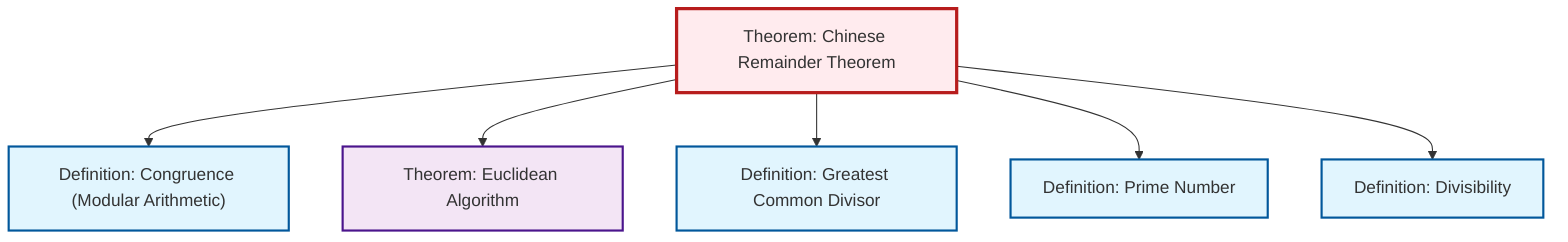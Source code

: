 graph TD
    classDef definition fill:#e1f5fe,stroke:#01579b,stroke-width:2px
    classDef theorem fill:#f3e5f5,stroke:#4a148c,stroke-width:2px
    classDef axiom fill:#fff3e0,stroke:#e65100,stroke-width:2px
    classDef example fill:#e8f5e9,stroke:#1b5e20,stroke-width:2px
    classDef current fill:#ffebee,stroke:#b71c1c,stroke-width:3px
    def-congruence["Definition: Congruence (Modular Arithmetic)"]:::definition
    def-gcd["Definition: Greatest Common Divisor"]:::definition
    def-divisibility["Definition: Divisibility"]:::definition
    def-prime["Definition: Prime Number"]:::definition
    thm-euclidean-algorithm["Theorem: Euclidean Algorithm"]:::theorem
    thm-chinese-remainder["Theorem: Chinese Remainder Theorem"]:::theorem
    thm-chinese-remainder --> def-congruence
    thm-chinese-remainder --> thm-euclidean-algorithm
    thm-chinese-remainder --> def-gcd
    thm-chinese-remainder --> def-prime
    thm-chinese-remainder --> def-divisibility
    class thm-chinese-remainder current